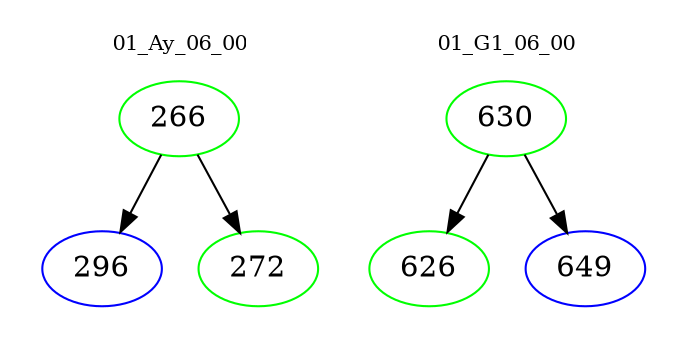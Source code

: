 digraph{
subgraph cluster_0 {
color = white
label = "01_Ay_06_00";
fontsize=10;
T0_266 [label="266", color="green"]
T0_266 -> T0_296 [color="black"]
T0_296 [label="296", color="blue"]
T0_266 -> T0_272 [color="black"]
T0_272 [label="272", color="green"]
}
subgraph cluster_1 {
color = white
label = "01_G1_06_00";
fontsize=10;
T1_630 [label="630", color="green"]
T1_630 -> T1_626 [color="black"]
T1_626 [label="626", color="green"]
T1_630 -> T1_649 [color="black"]
T1_649 [label="649", color="blue"]
}
}
